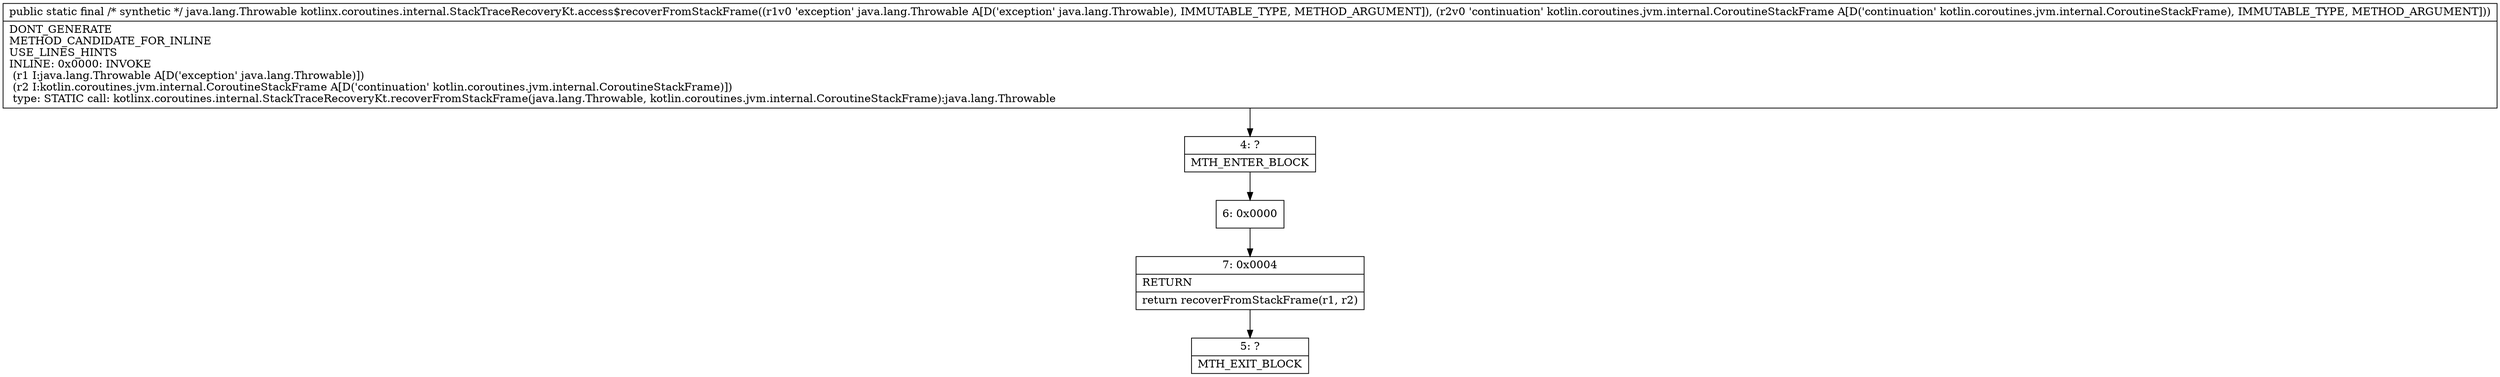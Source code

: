 digraph "CFG forkotlinx.coroutines.internal.StackTraceRecoveryKt.access$recoverFromStackFrame(Ljava\/lang\/Throwable;Lkotlin\/coroutines\/jvm\/internal\/CoroutineStackFrame;)Ljava\/lang\/Throwable;" {
Node_4 [shape=record,label="{4\:\ ?|MTH_ENTER_BLOCK\l}"];
Node_6 [shape=record,label="{6\:\ 0x0000}"];
Node_7 [shape=record,label="{7\:\ 0x0004|RETURN\l|return recoverFromStackFrame(r1, r2)\l}"];
Node_5 [shape=record,label="{5\:\ ?|MTH_EXIT_BLOCK\l}"];
MethodNode[shape=record,label="{public static final \/* synthetic *\/ java.lang.Throwable kotlinx.coroutines.internal.StackTraceRecoveryKt.access$recoverFromStackFrame((r1v0 'exception' java.lang.Throwable A[D('exception' java.lang.Throwable), IMMUTABLE_TYPE, METHOD_ARGUMENT]), (r2v0 'continuation' kotlin.coroutines.jvm.internal.CoroutineStackFrame A[D('continuation' kotlin.coroutines.jvm.internal.CoroutineStackFrame), IMMUTABLE_TYPE, METHOD_ARGUMENT]))  | DONT_GENERATE\lMETHOD_CANDIDATE_FOR_INLINE\lUSE_LINES_HINTS\lINLINE: 0x0000: INVOKE  \l  (r1 I:java.lang.Throwable A[D('exception' java.lang.Throwable)])\l  (r2 I:kotlin.coroutines.jvm.internal.CoroutineStackFrame A[D('continuation' kotlin.coroutines.jvm.internal.CoroutineStackFrame)])\l type: STATIC call: kotlinx.coroutines.internal.StackTraceRecoveryKt.recoverFromStackFrame(java.lang.Throwable, kotlin.coroutines.jvm.internal.CoroutineStackFrame):java.lang.Throwable\l}"];
MethodNode -> Node_4;Node_4 -> Node_6;
Node_6 -> Node_7;
Node_7 -> Node_5;
}

